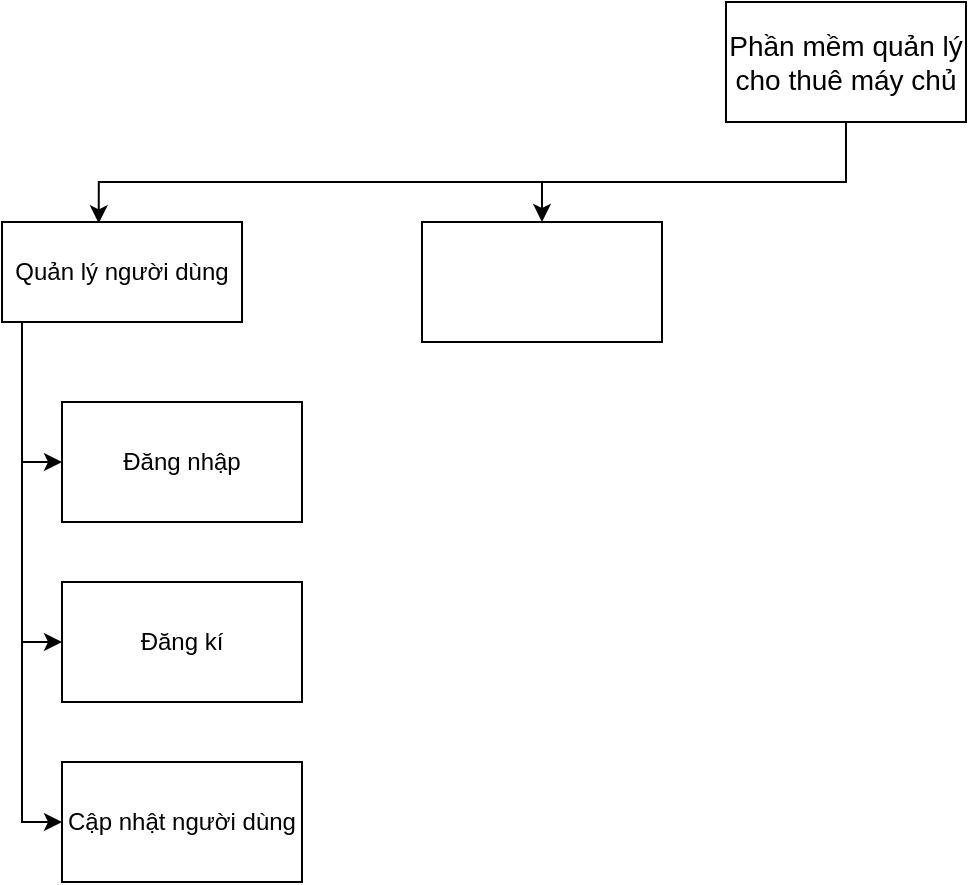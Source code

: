 <mxfile version="21.6.9" type="github">
  <diagram name="Page-1" id="_Gholo84nZcUQhtDPIk-">
    <mxGraphModel dx="536" dy="341" grid="1" gridSize="10" guides="1" tooltips="1" connect="1" arrows="1" fold="1" page="1" pageScale="1" pageWidth="850" pageHeight="1100" math="0" shadow="0">
      <root>
        <mxCell id="0" />
        <mxCell id="1" parent="0" />
        <mxCell id="GdvswwTuwhGNZftmkf89-2" style="edgeStyle=orthogonalEdgeStyle;rounded=0;orthogonalLoop=1;jettySize=auto;html=1;exitX=0.5;exitY=1;exitDx=0;exitDy=0;entryX=0.403;entryY=0.013;entryDx=0;entryDy=0;entryPerimeter=0;" edge="1" parent="1" source="GdvswwTuwhGNZftmkf89-1" target="GdvswwTuwhGNZftmkf89-4">
          <mxGeometry relative="1" as="geometry">
            <mxPoint x="10" y="140" as="targetPoint" />
            <Array as="points">
              <mxPoint x="442" y="110" />
              <mxPoint x="68" y="110" />
            </Array>
          </mxGeometry>
        </mxCell>
        <mxCell id="GdvswwTuwhGNZftmkf89-1" value="&lt;font style=&quot;font-size: 14px;&quot;&gt;Phần mềm quản lý cho thuê máy chủ&lt;/font&gt;" style="rounded=0;whiteSpace=wrap;html=1;" vertex="1" parent="1">
          <mxGeometry x="382" y="20" width="120" height="60" as="geometry" />
        </mxCell>
        <mxCell id="GdvswwTuwhGNZftmkf89-5" style="edgeStyle=orthogonalEdgeStyle;rounded=0;orthogonalLoop=1;jettySize=auto;html=1;" edge="1" parent="1" source="GdvswwTuwhGNZftmkf89-4" target="GdvswwTuwhGNZftmkf89-6">
          <mxGeometry relative="1" as="geometry">
            <mxPoint x="30" y="430" as="targetPoint" />
            <Array as="points">
              <mxPoint x="30" y="430" />
            </Array>
          </mxGeometry>
        </mxCell>
        <mxCell id="GdvswwTuwhGNZftmkf89-4" value="Quản lý người dùng" style="rounded=0;whiteSpace=wrap;html=1;" vertex="1" parent="1">
          <mxGeometry x="20" y="130" width="120" height="50" as="geometry" />
        </mxCell>
        <mxCell id="GdvswwTuwhGNZftmkf89-6" value="Cập nhật người dùng" style="rounded=0;whiteSpace=wrap;html=1;" vertex="1" parent="1">
          <mxGeometry x="50" y="400" width="120" height="60" as="geometry" />
        </mxCell>
        <mxCell id="GdvswwTuwhGNZftmkf89-7" value="Đăng kí" style="rounded=0;whiteSpace=wrap;html=1;" vertex="1" parent="1">
          <mxGeometry x="50" y="310" width="120" height="60" as="geometry" />
        </mxCell>
        <mxCell id="GdvswwTuwhGNZftmkf89-8" value="Đăng nhập" style="rounded=0;whiteSpace=wrap;html=1;" vertex="1" parent="1">
          <mxGeometry x="50" y="220" width="120" height="60" as="geometry" />
        </mxCell>
        <mxCell id="GdvswwTuwhGNZftmkf89-9" value="" style="endArrow=classic;html=1;rounded=0;entryX=0;entryY=0.5;entryDx=0;entryDy=0;" edge="1" parent="1" target="GdvswwTuwhGNZftmkf89-7">
          <mxGeometry width="50" height="50" relative="1" as="geometry">
            <mxPoint x="30" y="340" as="sourcePoint" />
            <mxPoint x="410" y="370" as="targetPoint" />
          </mxGeometry>
        </mxCell>
        <mxCell id="GdvswwTuwhGNZftmkf89-10" value="" style="endArrow=classic;html=1;rounded=0;entryX=0;entryY=0.5;entryDx=0;entryDy=0;" edge="1" parent="1" target="GdvswwTuwhGNZftmkf89-8">
          <mxGeometry width="50" height="50" relative="1" as="geometry">
            <mxPoint x="30" y="250" as="sourcePoint" />
            <mxPoint x="60" y="350" as="targetPoint" />
          </mxGeometry>
        </mxCell>
        <mxCell id="GdvswwTuwhGNZftmkf89-11" value="" style="rounded=0;whiteSpace=wrap;html=1;" vertex="1" parent="1">
          <mxGeometry x="230" y="130" width="120" height="60" as="geometry" />
        </mxCell>
        <mxCell id="GdvswwTuwhGNZftmkf89-16" value="" style="endArrow=classic;html=1;rounded=0;entryX=0.5;entryY=0;entryDx=0;entryDy=0;" edge="1" parent="1" target="GdvswwTuwhGNZftmkf89-11">
          <mxGeometry width="50" height="50" relative="1" as="geometry">
            <mxPoint x="290" y="110" as="sourcePoint" />
            <mxPoint x="420" y="110" as="targetPoint" />
          </mxGeometry>
        </mxCell>
      </root>
    </mxGraphModel>
  </diagram>
</mxfile>
